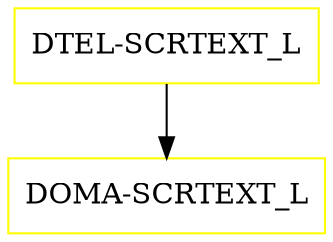 digraph G {
  "DTEL-SCRTEXT_L" [shape=box,color=yellow];
  "DOMA-SCRTEXT_L" [shape=box,color=yellow,URL="./DOMA_SCRTEXT_L.html"];
  "DTEL-SCRTEXT_L" -> "DOMA-SCRTEXT_L";
}
